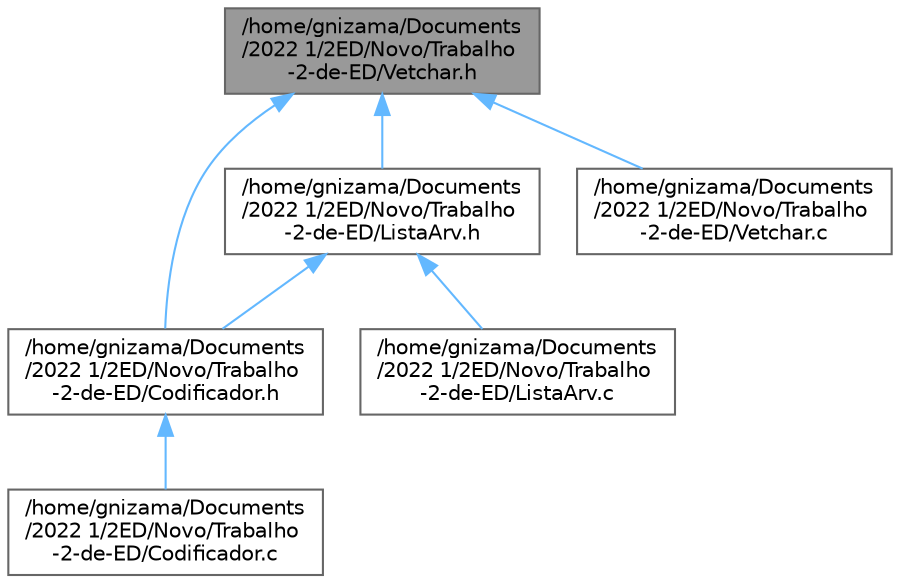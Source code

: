 digraph "/home/gnizama/Documents/2022 1/2ED/Novo/Trabalho-2-de-ED/Vetchar.h"
{
 // LATEX_PDF_SIZE
  bgcolor="transparent";
  edge [fontname=Helvetica,fontsize=10,labelfontname=Helvetica,labelfontsize=10];
  node [fontname=Helvetica,fontsize=10,shape=box,height=0.2,width=0.4];
  Node1 [label="/home/gnizama/Documents\l/2022 1/2ED/Novo/Trabalho\l-2-de-ED/Vetchar.h",height=0.2,width=0.4,color="gray40", fillcolor="grey60", style="filled", fontcolor="black",tooltip=" "];
  Node1 -> Node2 [dir="back",color="steelblue1",style="solid"];
  Node2 [label="/home/gnizama/Documents\l/2022 1/2ED/Novo/Trabalho\l-2-de-ED/Codificador.h",height=0.2,width=0.4,color="grey40", fillcolor="white", style="filled",URL="$_codificador_8h.html",tooltip=" "];
  Node2 -> Node3 [dir="back",color="steelblue1",style="solid"];
  Node3 [label="/home/gnizama/Documents\l/2022 1/2ED/Novo/Trabalho\l-2-de-ED/Codificador.c",height=0.2,width=0.4,color="grey40", fillcolor="white", style="filled",URL="$_codificador_8c.html",tooltip=" "];
  Node1 -> Node4 [dir="back",color="steelblue1",style="solid"];
  Node4 [label="/home/gnizama/Documents\l/2022 1/2ED/Novo/Trabalho\l-2-de-ED/ListaArv.h",height=0.2,width=0.4,color="grey40", fillcolor="white", style="filled",URL="$_lista_arv_8h.html",tooltip=" "];
  Node4 -> Node2 [dir="back",color="steelblue1",style="solid"];
  Node4 -> Node5 [dir="back",color="steelblue1",style="solid"];
  Node5 [label="/home/gnizama/Documents\l/2022 1/2ED/Novo/Trabalho\l-2-de-ED/ListaArv.c",height=0.2,width=0.4,color="grey40", fillcolor="white", style="filled",URL="$_lista_arv_8c.html",tooltip=" "];
  Node1 -> Node6 [dir="back",color="steelblue1",style="solid"];
  Node6 [label="/home/gnizama/Documents\l/2022 1/2ED/Novo/Trabalho\l-2-de-ED/Vetchar.c",height=0.2,width=0.4,color="grey40", fillcolor="white", style="filled",URL="$_vetchar_8c.html",tooltip=" "];
}
